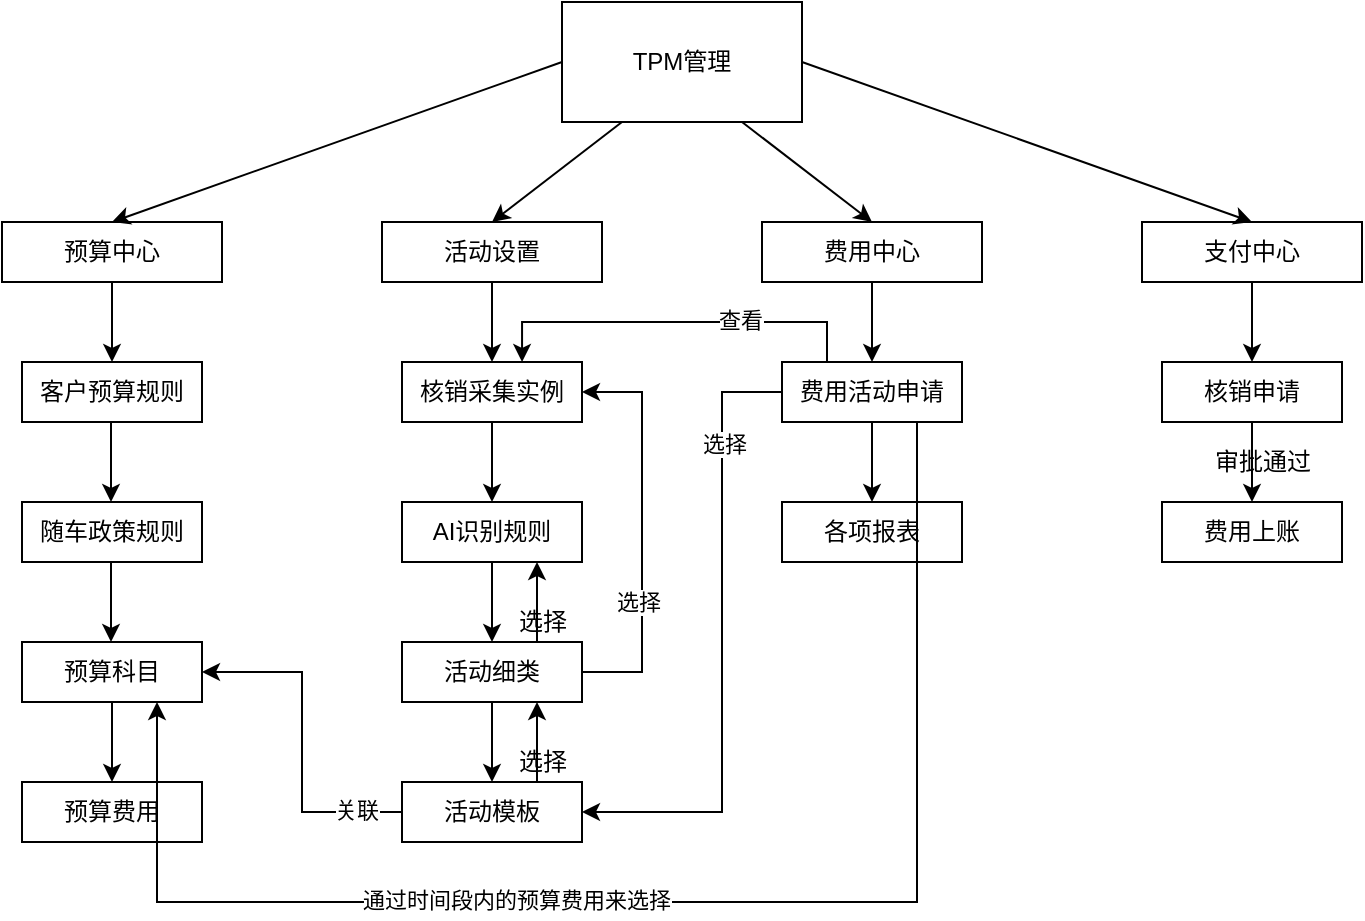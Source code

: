 <mxfile version="16.6.1" type="github"><diagram id="JYGWlqTetd3V91hgGFpW" name="Page-1"><mxGraphModel dx="1381" dy="753" grid="1" gridSize="10" guides="1" tooltips="1" connect="1" arrows="1" fold="1" page="1" pageScale="1" pageWidth="827" pageHeight="1169" math="0" shadow="0"><root><mxCell id="0"/><mxCell id="1" parent="0"/><mxCell id="6YU0sYejxrh1PJhBJONU-1" value="TPM管理" style="rounded=0;whiteSpace=wrap;html=1;" vertex="1" parent="1"><mxGeometry x="340" y="40" width="120" height="60" as="geometry"/></mxCell><mxCell id="6YU0sYejxrh1PJhBJONU-2" value="预算中心" style="rounded=0;whiteSpace=wrap;html=1;" vertex="1" parent="1"><mxGeometry x="60" y="150" width="110" height="30" as="geometry"/></mxCell><mxCell id="6YU0sYejxrh1PJhBJONU-3" value="活动设置" style="rounded=0;whiteSpace=wrap;html=1;" vertex="1" parent="1"><mxGeometry x="250" y="150" width="110" height="30" as="geometry"/></mxCell><mxCell id="6YU0sYejxrh1PJhBJONU-4" value="费用中心" style="rounded=0;whiteSpace=wrap;html=1;" vertex="1" parent="1"><mxGeometry x="440" y="150" width="110" height="30" as="geometry"/></mxCell><mxCell id="6YU0sYejxrh1PJhBJONU-7" value="支付中心" style="rounded=0;whiteSpace=wrap;html=1;" vertex="1" parent="1"><mxGeometry x="630" y="150" width="110" height="30" as="geometry"/></mxCell><mxCell id="6YU0sYejxrh1PJhBJONU-8" value="" style="endArrow=classic;html=1;rounded=0;exitX=0;exitY=0.5;exitDx=0;exitDy=0;entryX=0.5;entryY=0;entryDx=0;entryDy=0;" edge="1" parent="1" source="6YU0sYejxrh1PJhBJONU-1" target="6YU0sYejxrh1PJhBJONU-2"><mxGeometry width="50" height="50" relative="1" as="geometry"><mxPoint x="390" y="410" as="sourcePoint"/><mxPoint x="440" y="360" as="targetPoint"/></mxGeometry></mxCell><mxCell id="6YU0sYejxrh1PJhBJONU-9" value="" style="endArrow=classic;html=1;rounded=0;exitX=0.25;exitY=1;exitDx=0;exitDy=0;entryX=0.5;entryY=0;entryDx=0;entryDy=0;" edge="1" parent="1" source="6YU0sYejxrh1PJhBJONU-1" target="6YU0sYejxrh1PJhBJONU-3"><mxGeometry width="50" height="50" relative="1" as="geometry"><mxPoint x="390" y="410" as="sourcePoint"/><mxPoint x="440" y="360" as="targetPoint"/></mxGeometry></mxCell><mxCell id="6YU0sYejxrh1PJhBJONU-10" value="" style="endArrow=classic;html=1;rounded=0;exitX=0.75;exitY=1;exitDx=0;exitDy=0;entryX=0.5;entryY=0;entryDx=0;entryDy=0;" edge="1" parent="1" source="6YU0sYejxrh1PJhBJONU-1" target="6YU0sYejxrh1PJhBJONU-4"><mxGeometry width="50" height="50" relative="1" as="geometry"><mxPoint x="390" y="410" as="sourcePoint"/><mxPoint x="440" y="360" as="targetPoint"/></mxGeometry></mxCell><mxCell id="6YU0sYejxrh1PJhBJONU-11" value="" style="endArrow=classic;html=1;rounded=0;exitX=1;exitY=0.5;exitDx=0;exitDy=0;entryX=0.5;entryY=0;entryDx=0;entryDy=0;" edge="1" parent="1" source="6YU0sYejxrh1PJhBJONU-1" target="6YU0sYejxrh1PJhBJONU-7"><mxGeometry width="50" height="50" relative="1" as="geometry"><mxPoint x="390" y="410" as="sourcePoint"/><mxPoint x="440" y="360" as="targetPoint"/></mxGeometry></mxCell><mxCell id="6YU0sYejxrh1PJhBJONU-12" value="客户预算规则" style="rounded=0;whiteSpace=wrap;html=1;" vertex="1" parent="1"><mxGeometry x="70" y="220" width="90" height="30" as="geometry"/></mxCell><mxCell id="6YU0sYejxrh1PJhBJONU-13" value="随车政策规则" style="rounded=0;whiteSpace=wrap;html=1;" vertex="1" parent="1"><mxGeometry x="70" y="290" width="90" height="30" as="geometry"/></mxCell><mxCell id="6YU0sYejxrh1PJhBJONU-14" value="预算科目" style="rounded=0;whiteSpace=wrap;html=1;" vertex="1" parent="1"><mxGeometry x="70" y="360" width="90" height="30" as="geometry"/></mxCell><mxCell id="6YU0sYejxrh1PJhBJONU-15" value="预算费用" style="rounded=0;whiteSpace=wrap;html=1;" vertex="1" parent="1"><mxGeometry x="70" y="430" width="90" height="30" as="geometry"/></mxCell><mxCell id="6YU0sYejxrh1PJhBJONU-17" value="活动模板" style="rounded=0;whiteSpace=wrap;html=1;" vertex="1" parent="1"><mxGeometry x="260" y="430" width="90" height="30" as="geometry"/></mxCell><mxCell id="6YU0sYejxrh1PJhBJONU-18" value="活动细类" style="rounded=0;whiteSpace=wrap;html=1;" vertex="1" parent="1"><mxGeometry x="260" y="360" width="90" height="30" as="geometry"/></mxCell><mxCell id="6YU0sYejxrh1PJhBJONU-19" value="AI识别规则" style="rounded=0;whiteSpace=wrap;html=1;" vertex="1" parent="1"><mxGeometry x="260" y="290" width="90" height="30" as="geometry"/></mxCell><mxCell id="6YU0sYejxrh1PJhBJONU-20" value="核销采集实例" style="rounded=0;whiteSpace=wrap;html=1;" vertex="1" parent="1"><mxGeometry x="260" y="220" width="90" height="30" as="geometry"/></mxCell><mxCell id="6YU0sYejxrh1PJhBJONU-21" value="费用上账" style="rounded=0;whiteSpace=wrap;html=1;" vertex="1" parent="1"><mxGeometry x="640" y="290" width="90" height="30" as="geometry"/></mxCell><mxCell id="6YU0sYejxrh1PJhBJONU-22" value="各项报表" style="rounded=0;whiteSpace=wrap;html=1;" vertex="1" parent="1"><mxGeometry x="450" y="290" width="90" height="30" as="geometry"/></mxCell><mxCell id="6YU0sYejxrh1PJhBJONU-23" value="核销申请" style="rounded=0;whiteSpace=wrap;html=1;" vertex="1" parent="1"><mxGeometry x="640" y="220" width="90" height="30" as="geometry"/></mxCell><mxCell id="6YU0sYejxrh1PJhBJONU-24" value="费用活动申请" style="rounded=0;whiteSpace=wrap;html=1;" vertex="1" parent="1"><mxGeometry x="450" y="220" width="90" height="30" as="geometry"/></mxCell><mxCell id="6YU0sYejxrh1PJhBJONU-26" value="" style="endArrow=classic;html=1;rounded=0;exitX=0.5;exitY=1;exitDx=0;exitDy=0;" edge="1" parent="1" source="6YU0sYejxrh1PJhBJONU-2" target="6YU0sYejxrh1PJhBJONU-12"><mxGeometry width="50" height="50" relative="1" as="geometry"><mxPoint x="390" y="410" as="sourcePoint"/><mxPoint x="440" y="360" as="targetPoint"/></mxGeometry></mxCell><mxCell id="6YU0sYejxrh1PJhBJONU-27" value="" style="endArrow=classic;html=1;rounded=0;exitX=0.5;exitY=1;exitDx=0;exitDy=0;" edge="1" parent="1"><mxGeometry width="50" height="50" relative="1" as="geometry"><mxPoint x="114.5" y="250" as="sourcePoint"/><mxPoint x="114.5" y="290" as="targetPoint"/></mxGeometry></mxCell><mxCell id="6YU0sYejxrh1PJhBJONU-28" value="" style="endArrow=classic;html=1;rounded=0;exitX=0.5;exitY=1;exitDx=0;exitDy=0;" edge="1" parent="1"><mxGeometry width="50" height="50" relative="1" as="geometry"><mxPoint x="114.5" y="320" as="sourcePoint"/><mxPoint x="114.5" y="360" as="targetPoint"/></mxGeometry></mxCell><mxCell id="6YU0sYejxrh1PJhBJONU-30" value="" style="endArrow=classic;html=1;rounded=0;exitX=0.5;exitY=1;exitDx=0;exitDy=0;entryX=0.5;entryY=0;entryDx=0;entryDy=0;" edge="1" parent="1" source="6YU0sYejxrh1PJhBJONU-14" target="6YU0sYejxrh1PJhBJONU-15"><mxGeometry width="50" height="50" relative="1" as="geometry"><mxPoint x="390" y="410" as="sourcePoint"/><mxPoint x="440" y="360" as="targetPoint"/></mxGeometry></mxCell><mxCell id="6YU0sYejxrh1PJhBJONU-31" value="" style="endArrow=classic;html=1;rounded=0;exitX=0.5;exitY=1;exitDx=0;exitDy=0;entryX=0.5;entryY=0;entryDx=0;entryDy=0;" edge="1" parent="1" source="6YU0sYejxrh1PJhBJONU-3" target="6YU0sYejxrh1PJhBJONU-20"><mxGeometry width="50" height="50" relative="1" as="geometry"><mxPoint x="390" y="410" as="sourcePoint"/><mxPoint x="440" y="360" as="targetPoint"/></mxGeometry></mxCell><mxCell id="6YU0sYejxrh1PJhBJONU-32" value="" style="endArrow=classic;html=1;rounded=0;exitX=0.5;exitY=1;exitDx=0;exitDy=0;entryX=0.5;entryY=0;entryDx=0;entryDy=0;" edge="1" parent="1" source="6YU0sYejxrh1PJhBJONU-20" target="6YU0sYejxrh1PJhBJONU-19"><mxGeometry width="50" height="50" relative="1" as="geometry"><mxPoint x="390" y="410" as="sourcePoint"/><mxPoint x="440" y="360" as="targetPoint"/></mxGeometry></mxCell><mxCell id="6YU0sYejxrh1PJhBJONU-33" value="" style="endArrow=classic;html=1;rounded=0;exitX=0.5;exitY=1;exitDx=0;exitDy=0;entryX=0.5;entryY=0;entryDx=0;entryDy=0;" edge="1" parent="1" source="6YU0sYejxrh1PJhBJONU-19" target="6YU0sYejxrh1PJhBJONU-18"><mxGeometry width="50" height="50" relative="1" as="geometry"><mxPoint x="390" y="410" as="sourcePoint"/><mxPoint x="440" y="360" as="targetPoint"/></mxGeometry></mxCell><mxCell id="6YU0sYejxrh1PJhBJONU-34" value="" style="endArrow=classic;html=1;rounded=0;exitX=0.5;exitY=1;exitDx=0;exitDy=0;entryX=0.5;entryY=0;entryDx=0;entryDy=0;" edge="1" parent="1" source="6YU0sYejxrh1PJhBJONU-18" target="6YU0sYejxrh1PJhBJONU-17"><mxGeometry width="50" height="50" relative="1" as="geometry"><mxPoint x="390" y="410" as="sourcePoint"/><mxPoint x="440" y="360" as="targetPoint"/></mxGeometry></mxCell><mxCell id="6YU0sYejxrh1PJhBJONU-35" value="" style="endArrow=classic;html=1;rounded=0;exitX=0.5;exitY=1;exitDx=0;exitDy=0;entryX=0.5;entryY=0;entryDx=0;entryDy=0;" edge="1" parent="1" source="6YU0sYejxrh1PJhBJONU-4" target="6YU0sYejxrh1PJhBJONU-24"><mxGeometry width="50" height="50" relative="1" as="geometry"><mxPoint x="390" y="410" as="sourcePoint"/><mxPoint x="440" y="360" as="targetPoint"/></mxGeometry></mxCell><mxCell id="6YU0sYejxrh1PJhBJONU-36" value="" style="endArrow=classic;html=1;rounded=0;entryX=0.5;entryY=0;entryDx=0;entryDy=0;" edge="1" parent="1" source="6YU0sYejxrh1PJhBJONU-24" target="6YU0sYejxrh1PJhBJONU-22"><mxGeometry width="50" height="50" relative="1" as="geometry"><mxPoint x="390" y="410" as="sourcePoint"/><mxPoint x="440" y="360" as="targetPoint"/></mxGeometry></mxCell><mxCell id="6YU0sYejxrh1PJhBJONU-37" value="" style="endArrow=classic;html=1;rounded=0;exitX=0.5;exitY=1;exitDx=0;exitDy=0;entryX=0.5;entryY=0;entryDx=0;entryDy=0;" edge="1" parent="1" source="6YU0sYejxrh1PJhBJONU-7" target="6YU0sYejxrh1PJhBJONU-23"><mxGeometry width="50" height="50" relative="1" as="geometry"><mxPoint x="390" y="410" as="sourcePoint"/><mxPoint x="440" y="360" as="targetPoint"/></mxGeometry></mxCell><mxCell id="6YU0sYejxrh1PJhBJONU-38" value="" style="endArrow=classic;html=1;rounded=0;exitX=0.5;exitY=1;exitDx=0;exitDy=0;entryX=0.5;entryY=0;entryDx=0;entryDy=0;" edge="1" parent="1" source="6YU0sYejxrh1PJhBJONU-23" target="6YU0sYejxrh1PJhBJONU-21"><mxGeometry width="50" height="50" relative="1" as="geometry"><mxPoint x="390" y="410" as="sourcePoint"/><mxPoint x="440" y="360" as="targetPoint"/></mxGeometry></mxCell><mxCell id="6YU0sYejxrh1PJhBJONU-41" value="" style="edgeStyle=elbowEdgeStyle;elbow=horizontal;endArrow=classic;html=1;rounded=0;exitX=0;exitY=0.5;exitDx=0;exitDy=0;entryX=1;entryY=0.5;entryDx=0;entryDy=0;" edge="1" parent="1" source="6YU0sYejxrh1PJhBJONU-17" target="6YU0sYejxrh1PJhBJONU-14"><mxGeometry width="50" height="50" relative="1" as="geometry"><mxPoint x="390" y="410" as="sourcePoint"/><mxPoint x="440" y="360" as="targetPoint"/></mxGeometry></mxCell><mxCell id="6YU0sYejxrh1PJhBJONU-42" value="关联" style="edgeLabel;html=1;align=center;verticalAlign=middle;resizable=0;points=[];" vertex="1" connectable="0" parent="6YU0sYejxrh1PJhBJONU-41"><mxGeometry x="-0.729" y="-1" relative="1" as="geometry"><mxPoint as="offset"/></mxGeometry></mxCell><mxCell id="6YU0sYejxrh1PJhBJONU-43" value="" style="edgeStyle=elbowEdgeStyle;elbow=horizontal;endArrow=classic;html=1;rounded=0;exitX=1;exitY=0.5;exitDx=0;exitDy=0;entryX=1;entryY=0.5;entryDx=0;entryDy=0;" edge="1" parent="1" source="6YU0sYejxrh1PJhBJONU-18" target="6YU0sYejxrh1PJhBJONU-20"><mxGeometry width="50" height="50" relative="1" as="geometry"><mxPoint x="390" y="410" as="sourcePoint"/><mxPoint x="440" y="360" as="targetPoint"/><Array as="points"><mxPoint x="380" y="305"/></Array></mxGeometry></mxCell><mxCell id="6YU0sYejxrh1PJhBJONU-44" value="选择" style="edgeLabel;html=1;align=center;verticalAlign=middle;resizable=0;points=[];" vertex="1" connectable="0" parent="6YU0sYejxrh1PJhBJONU-43"><mxGeometry x="-0.35" y="2" relative="1" as="geometry"><mxPoint as="offset"/></mxGeometry></mxCell><mxCell id="6YU0sYejxrh1PJhBJONU-45" value="" style="endArrow=classic;html=1;rounded=0;exitX=0.75;exitY=0;exitDx=0;exitDy=0;entryX=0.75;entryY=1;entryDx=0;entryDy=0;" edge="1" parent="1" source="6YU0sYejxrh1PJhBJONU-18" target="6YU0sYejxrh1PJhBJONU-19"><mxGeometry width="50" height="50" relative="1" as="geometry"><mxPoint x="390" y="410" as="sourcePoint"/><mxPoint x="440" y="360" as="targetPoint"/></mxGeometry></mxCell><mxCell id="6YU0sYejxrh1PJhBJONU-46" value="选择" style="text;html=1;align=center;verticalAlign=middle;resizable=0;points=[];autosize=1;strokeColor=none;fillColor=none;" vertex="1" parent="1"><mxGeometry x="310" y="340" width="40" height="20" as="geometry"/></mxCell><mxCell id="6YU0sYejxrh1PJhBJONU-47" value="" style="endArrow=classic;html=1;rounded=0;exitX=0.75;exitY=0;exitDx=0;exitDy=0;entryX=0.75;entryY=1;entryDx=0;entryDy=0;" edge="1" parent="1" source="6YU0sYejxrh1PJhBJONU-17" target="6YU0sYejxrh1PJhBJONU-18"><mxGeometry width="50" height="50" relative="1" as="geometry"><mxPoint x="390" y="410" as="sourcePoint"/><mxPoint x="440" y="360" as="targetPoint"/></mxGeometry></mxCell><mxCell id="6YU0sYejxrh1PJhBJONU-48" value="选择" style="text;html=1;align=center;verticalAlign=middle;resizable=0;points=[];autosize=1;strokeColor=none;fillColor=none;" vertex="1" parent="1"><mxGeometry x="310" y="410" width="40" height="20" as="geometry"/></mxCell><mxCell id="6YU0sYejxrh1PJhBJONU-49" value="" style="edgeStyle=elbowEdgeStyle;elbow=vertical;endArrow=classic;html=1;rounded=0;exitX=0.25;exitY=0;exitDx=0;exitDy=0;entryX=0.667;entryY=0;entryDx=0;entryDy=0;entryPerimeter=0;" edge="1" parent="1" source="6YU0sYejxrh1PJhBJONU-24" target="6YU0sYejxrh1PJhBJONU-20"><mxGeometry width="50" height="50" relative="1" as="geometry"><mxPoint x="390" y="410" as="sourcePoint"/><mxPoint x="440" y="360" as="targetPoint"/><Array as="points"><mxPoint x="390" y="200"/></Array></mxGeometry></mxCell><mxCell id="6YU0sYejxrh1PJhBJONU-50" value="查看" style="edgeLabel;html=1;align=center;verticalAlign=middle;resizable=0;points=[];" vertex="1" connectable="0" parent="6YU0sYejxrh1PJhBJONU-49"><mxGeometry x="-0.34" y="-1" relative="1" as="geometry"><mxPoint as="offset"/></mxGeometry></mxCell><mxCell id="6YU0sYejxrh1PJhBJONU-51" value="" style="edgeStyle=elbowEdgeStyle;elbow=horizontal;endArrow=classic;html=1;rounded=0;exitX=0;exitY=0.5;exitDx=0;exitDy=0;entryX=1;entryY=0.5;entryDx=0;entryDy=0;" edge="1" parent="1" source="6YU0sYejxrh1PJhBJONU-24" target="6YU0sYejxrh1PJhBJONU-17"><mxGeometry width="50" height="50" relative="1" as="geometry"><mxPoint x="390" y="410" as="sourcePoint"/><mxPoint x="440" y="360" as="targetPoint"/><Array as="points"><mxPoint x="420" y="290"/></Array></mxGeometry></mxCell><mxCell id="6YU0sYejxrh1PJhBJONU-52" value="选择" style="edgeLabel;html=1;align=center;verticalAlign=middle;resizable=0;points=[];" vertex="1" connectable="0" parent="6YU0sYejxrh1PJhBJONU-51"><mxGeometry x="-0.639" y="1" relative="1" as="geometry"><mxPoint as="offset"/></mxGeometry></mxCell><mxCell id="6YU0sYejxrh1PJhBJONU-53" value="" style="edgeStyle=elbowEdgeStyle;elbow=vertical;endArrow=classic;html=1;rounded=0;exitX=0.75;exitY=1;exitDx=0;exitDy=0;entryX=0.75;entryY=1;entryDx=0;entryDy=0;" edge="1" parent="1" source="6YU0sYejxrh1PJhBJONU-24" target="6YU0sYejxrh1PJhBJONU-14"><mxGeometry width="50" height="50" relative="1" as="geometry"><mxPoint x="520" y="635" as="sourcePoint"/><mxPoint x="420" y="690" as="targetPoint"/><Array as="points"><mxPoint x="330" y="490"/></Array></mxGeometry></mxCell><mxCell id="6YU0sYejxrh1PJhBJONU-55" value="通过时间段内的预算费用来选择" style="edgeLabel;html=1;align=center;verticalAlign=middle;resizable=0;points=[];" vertex="1" connectable="0" parent="6YU0sYejxrh1PJhBJONU-53"><mxGeometry x="0.224" y="-1" relative="1" as="geometry"><mxPoint as="offset"/></mxGeometry></mxCell><mxCell id="6YU0sYejxrh1PJhBJONU-56" value="审批通过" style="text;html=1;align=center;verticalAlign=middle;resizable=0;points=[];autosize=1;strokeColor=none;fillColor=none;" vertex="1" parent="1"><mxGeometry x="660" y="260" width="60" height="20" as="geometry"/></mxCell></root></mxGraphModel></diagram></mxfile>